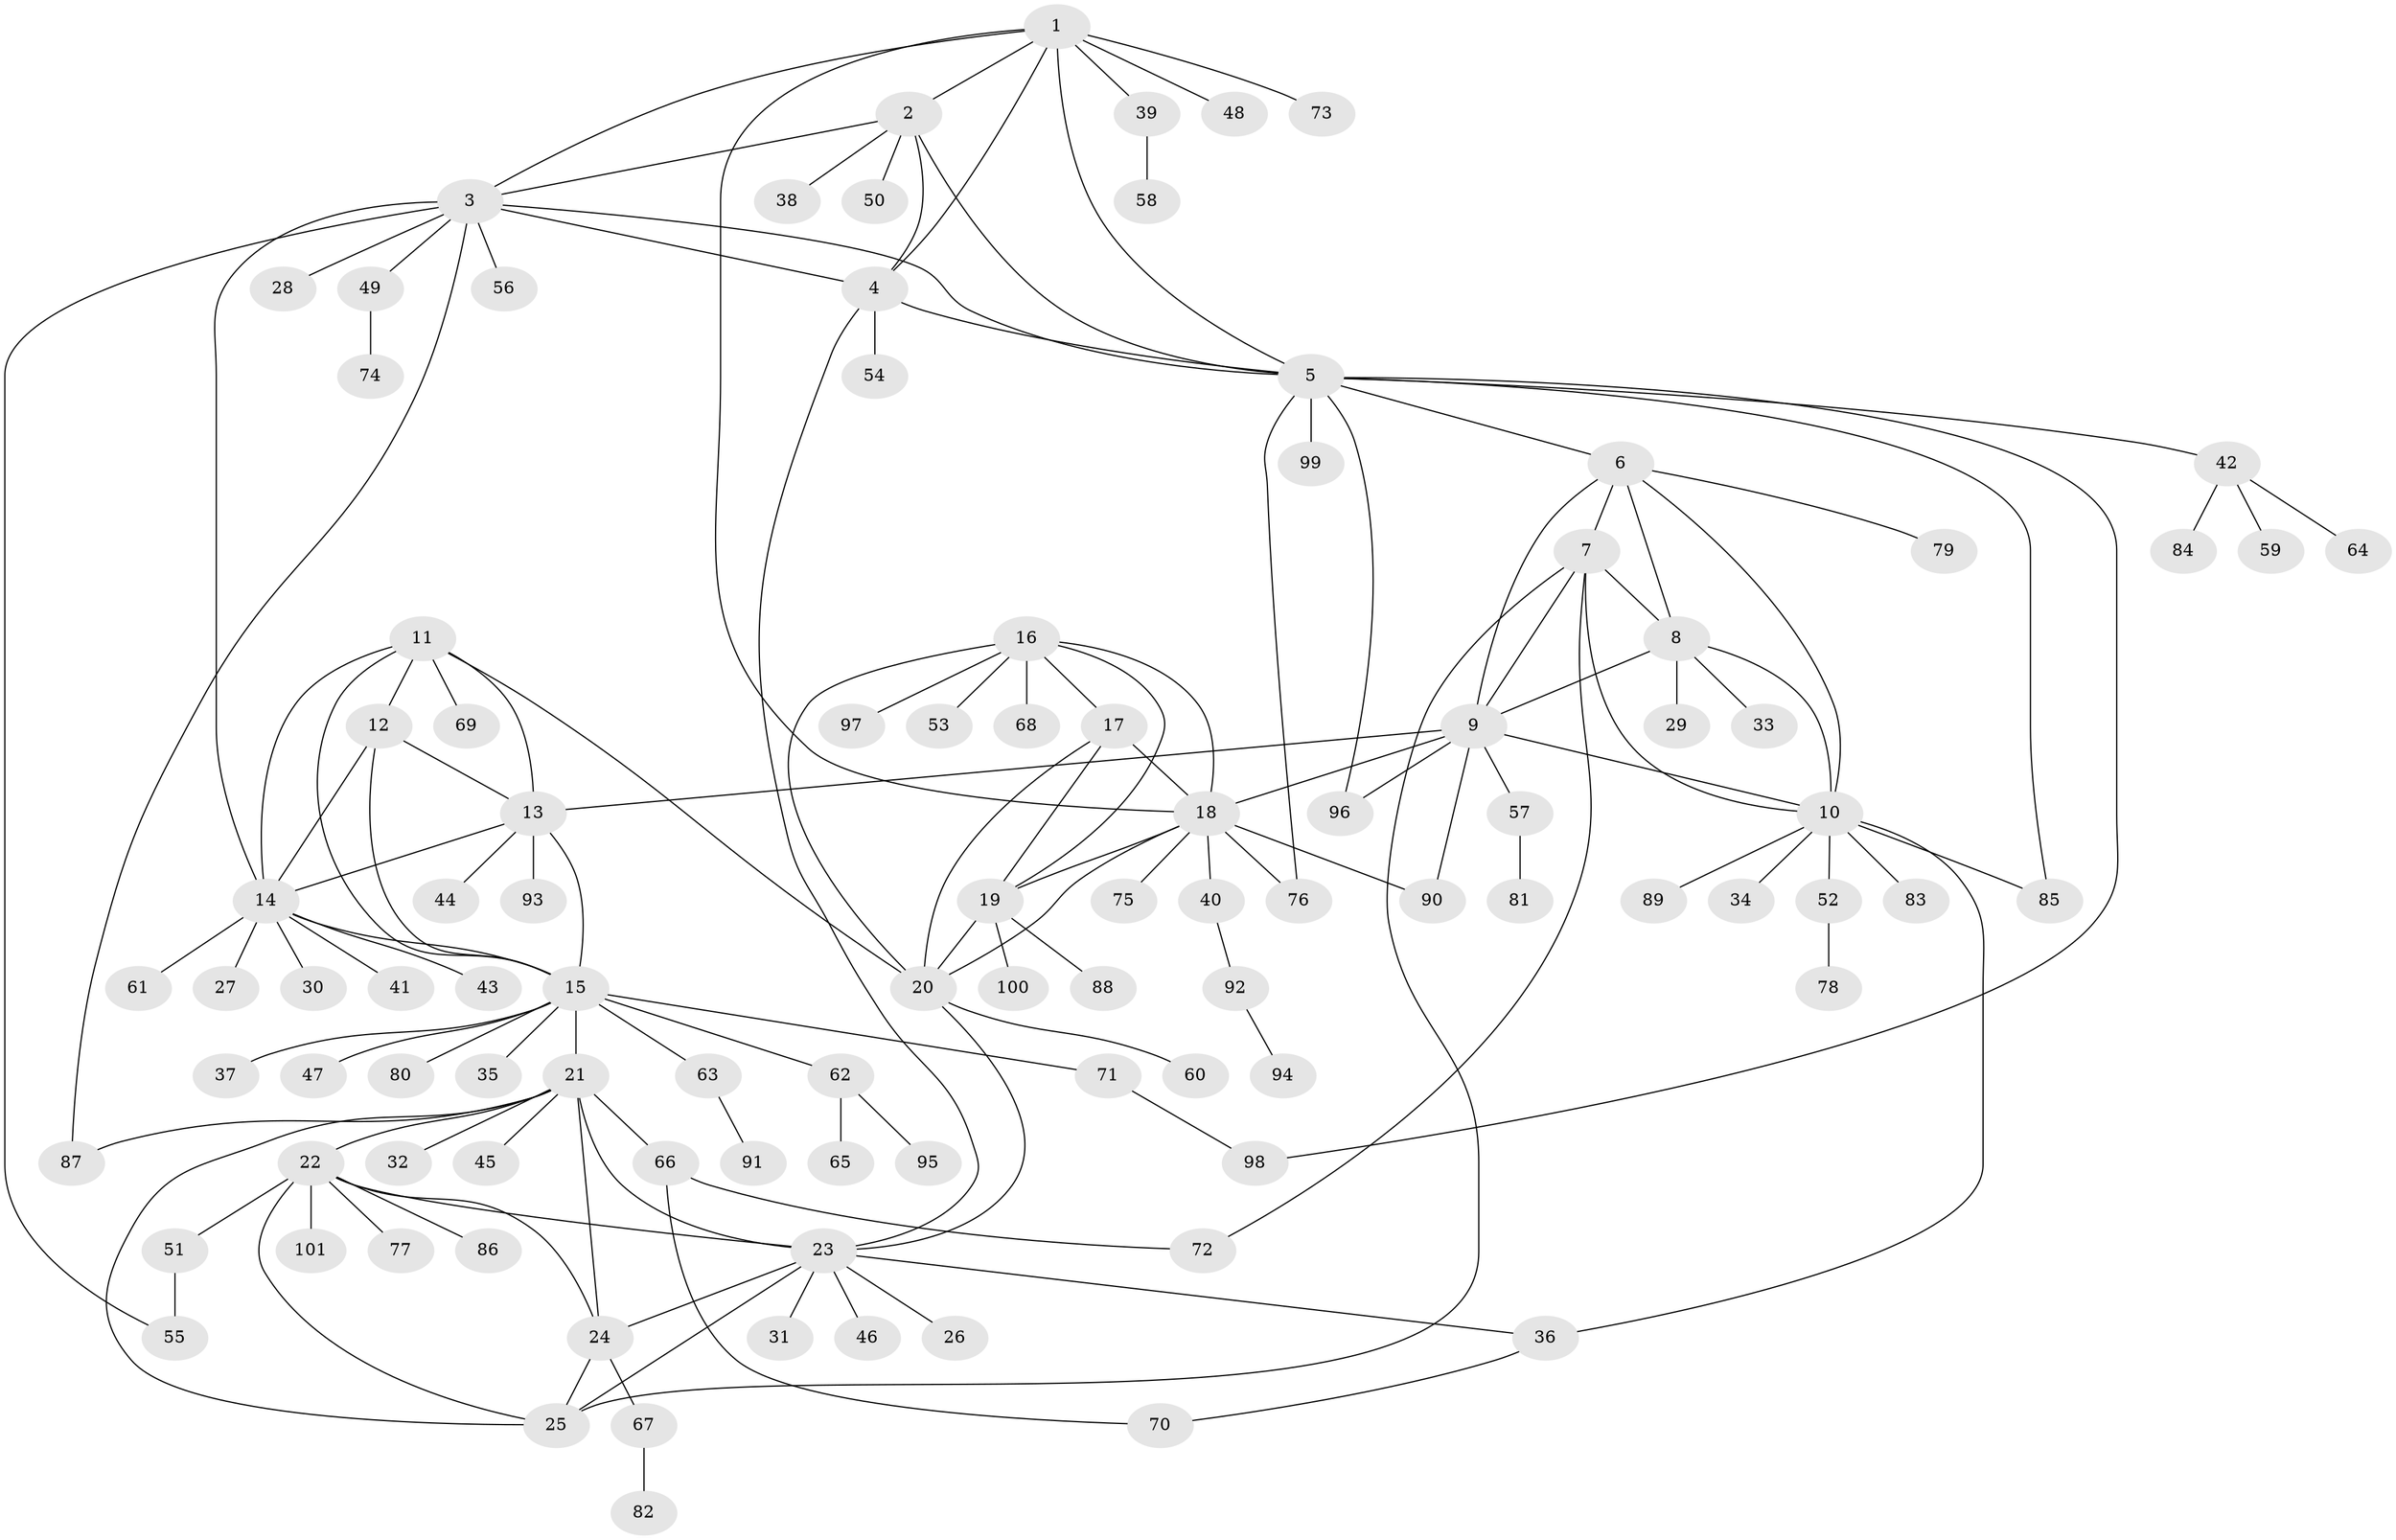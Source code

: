 // coarse degree distribution, {7: 0.013513513513513514, 5: 0.10810810810810811, 17: 0.013513513513513514, 11: 0.04054054054054054, 6: 0.02702702702702703, 8: 0.04054054054054054, 4: 0.02702702702702703, 9: 0.013513513513513514, 1: 0.5405405405405406, 2: 0.14864864864864866, 3: 0.02702702702702703}
// Generated by graph-tools (version 1.1) at 2025/52/02/27/25 19:52:18]
// undirected, 101 vertices, 146 edges
graph export_dot {
graph [start="1"]
  node [color=gray90,style=filled];
  1;
  2;
  3;
  4;
  5;
  6;
  7;
  8;
  9;
  10;
  11;
  12;
  13;
  14;
  15;
  16;
  17;
  18;
  19;
  20;
  21;
  22;
  23;
  24;
  25;
  26;
  27;
  28;
  29;
  30;
  31;
  32;
  33;
  34;
  35;
  36;
  37;
  38;
  39;
  40;
  41;
  42;
  43;
  44;
  45;
  46;
  47;
  48;
  49;
  50;
  51;
  52;
  53;
  54;
  55;
  56;
  57;
  58;
  59;
  60;
  61;
  62;
  63;
  64;
  65;
  66;
  67;
  68;
  69;
  70;
  71;
  72;
  73;
  74;
  75;
  76;
  77;
  78;
  79;
  80;
  81;
  82;
  83;
  84;
  85;
  86;
  87;
  88;
  89;
  90;
  91;
  92;
  93;
  94;
  95;
  96;
  97;
  98;
  99;
  100;
  101;
  1 -- 2;
  1 -- 3;
  1 -- 4;
  1 -- 5;
  1 -- 18;
  1 -- 39;
  1 -- 48;
  1 -- 73;
  2 -- 3;
  2 -- 4;
  2 -- 5;
  2 -- 38;
  2 -- 50;
  3 -- 4;
  3 -- 5;
  3 -- 14;
  3 -- 28;
  3 -- 49;
  3 -- 55;
  3 -- 56;
  3 -- 87;
  4 -- 5;
  4 -- 23;
  4 -- 54;
  5 -- 6;
  5 -- 42;
  5 -- 76;
  5 -- 85;
  5 -- 96;
  5 -- 98;
  5 -- 99;
  6 -- 7;
  6 -- 8;
  6 -- 9;
  6 -- 10;
  6 -- 79;
  7 -- 8;
  7 -- 9;
  7 -- 10;
  7 -- 25;
  7 -- 72;
  8 -- 9;
  8 -- 10;
  8 -- 29;
  8 -- 33;
  9 -- 10;
  9 -- 13;
  9 -- 18;
  9 -- 57;
  9 -- 90;
  9 -- 96;
  10 -- 34;
  10 -- 36;
  10 -- 52;
  10 -- 83;
  10 -- 85;
  10 -- 89;
  11 -- 12;
  11 -- 13;
  11 -- 14;
  11 -- 15;
  11 -- 20;
  11 -- 69;
  12 -- 13;
  12 -- 14;
  12 -- 15;
  13 -- 14;
  13 -- 15;
  13 -- 44;
  13 -- 93;
  14 -- 15;
  14 -- 27;
  14 -- 30;
  14 -- 41;
  14 -- 43;
  14 -- 61;
  15 -- 21;
  15 -- 35;
  15 -- 37;
  15 -- 47;
  15 -- 62;
  15 -- 63;
  15 -- 71;
  15 -- 80;
  16 -- 17;
  16 -- 18;
  16 -- 19;
  16 -- 20;
  16 -- 53;
  16 -- 68;
  16 -- 97;
  17 -- 18;
  17 -- 19;
  17 -- 20;
  18 -- 19;
  18 -- 20;
  18 -- 40;
  18 -- 75;
  18 -- 76;
  18 -- 90;
  19 -- 20;
  19 -- 88;
  19 -- 100;
  20 -- 23;
  20 -- 60;
  21 -- 22;
  21 -- 23;
  21 -- 24;
  21 -- 25;
  21 -- 32;
  21 -- 45;
  21 -- 66;
  21 -- 87;
  22 -- 23;
  22 -- 24;
  22 -- 25;
  22 -- 51;
  22 -- 77;
  22 -- 86;
  22 -- 101;
  23 -- 24;
  23 -- 25;
  23 -- 26;
  23 -- 31;
  23 -- 36;
  23 -- 46;
  24 -- 25;
  24 -- 67;
  36 -- 70;
  39 -- 58;
  40 -- 92;
  42 -- 59;
  42 -- 64;
  42 -- 84;
  49 -- 74;
  51 -- 55;
  52 -- 78;
  57 -- 81;
  62 -- 65;
  62 -- 95;
  63 -- 91;
  66 -- 70;
  66 -- 72;
  67 -- 82;
  71 -- 98;
  92 -- 94;
}

